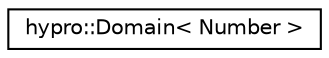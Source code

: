 digraph "Graphical Class Hierarchy"
{
  edge [fontname="Helvetica",fontsize="10",labelfontname="Helvetica",labelfontsize="10"];
  node [fontname="Helvetica",fontsize="10",shape=record];
  rankdir="LR";
  Node0 [label="hypro::Domain\< Number \>",height=0.2,width=0.4,color="black", fillcolor="white", style="filled",URL="$classhypro_1_1Domain.html"];
}
